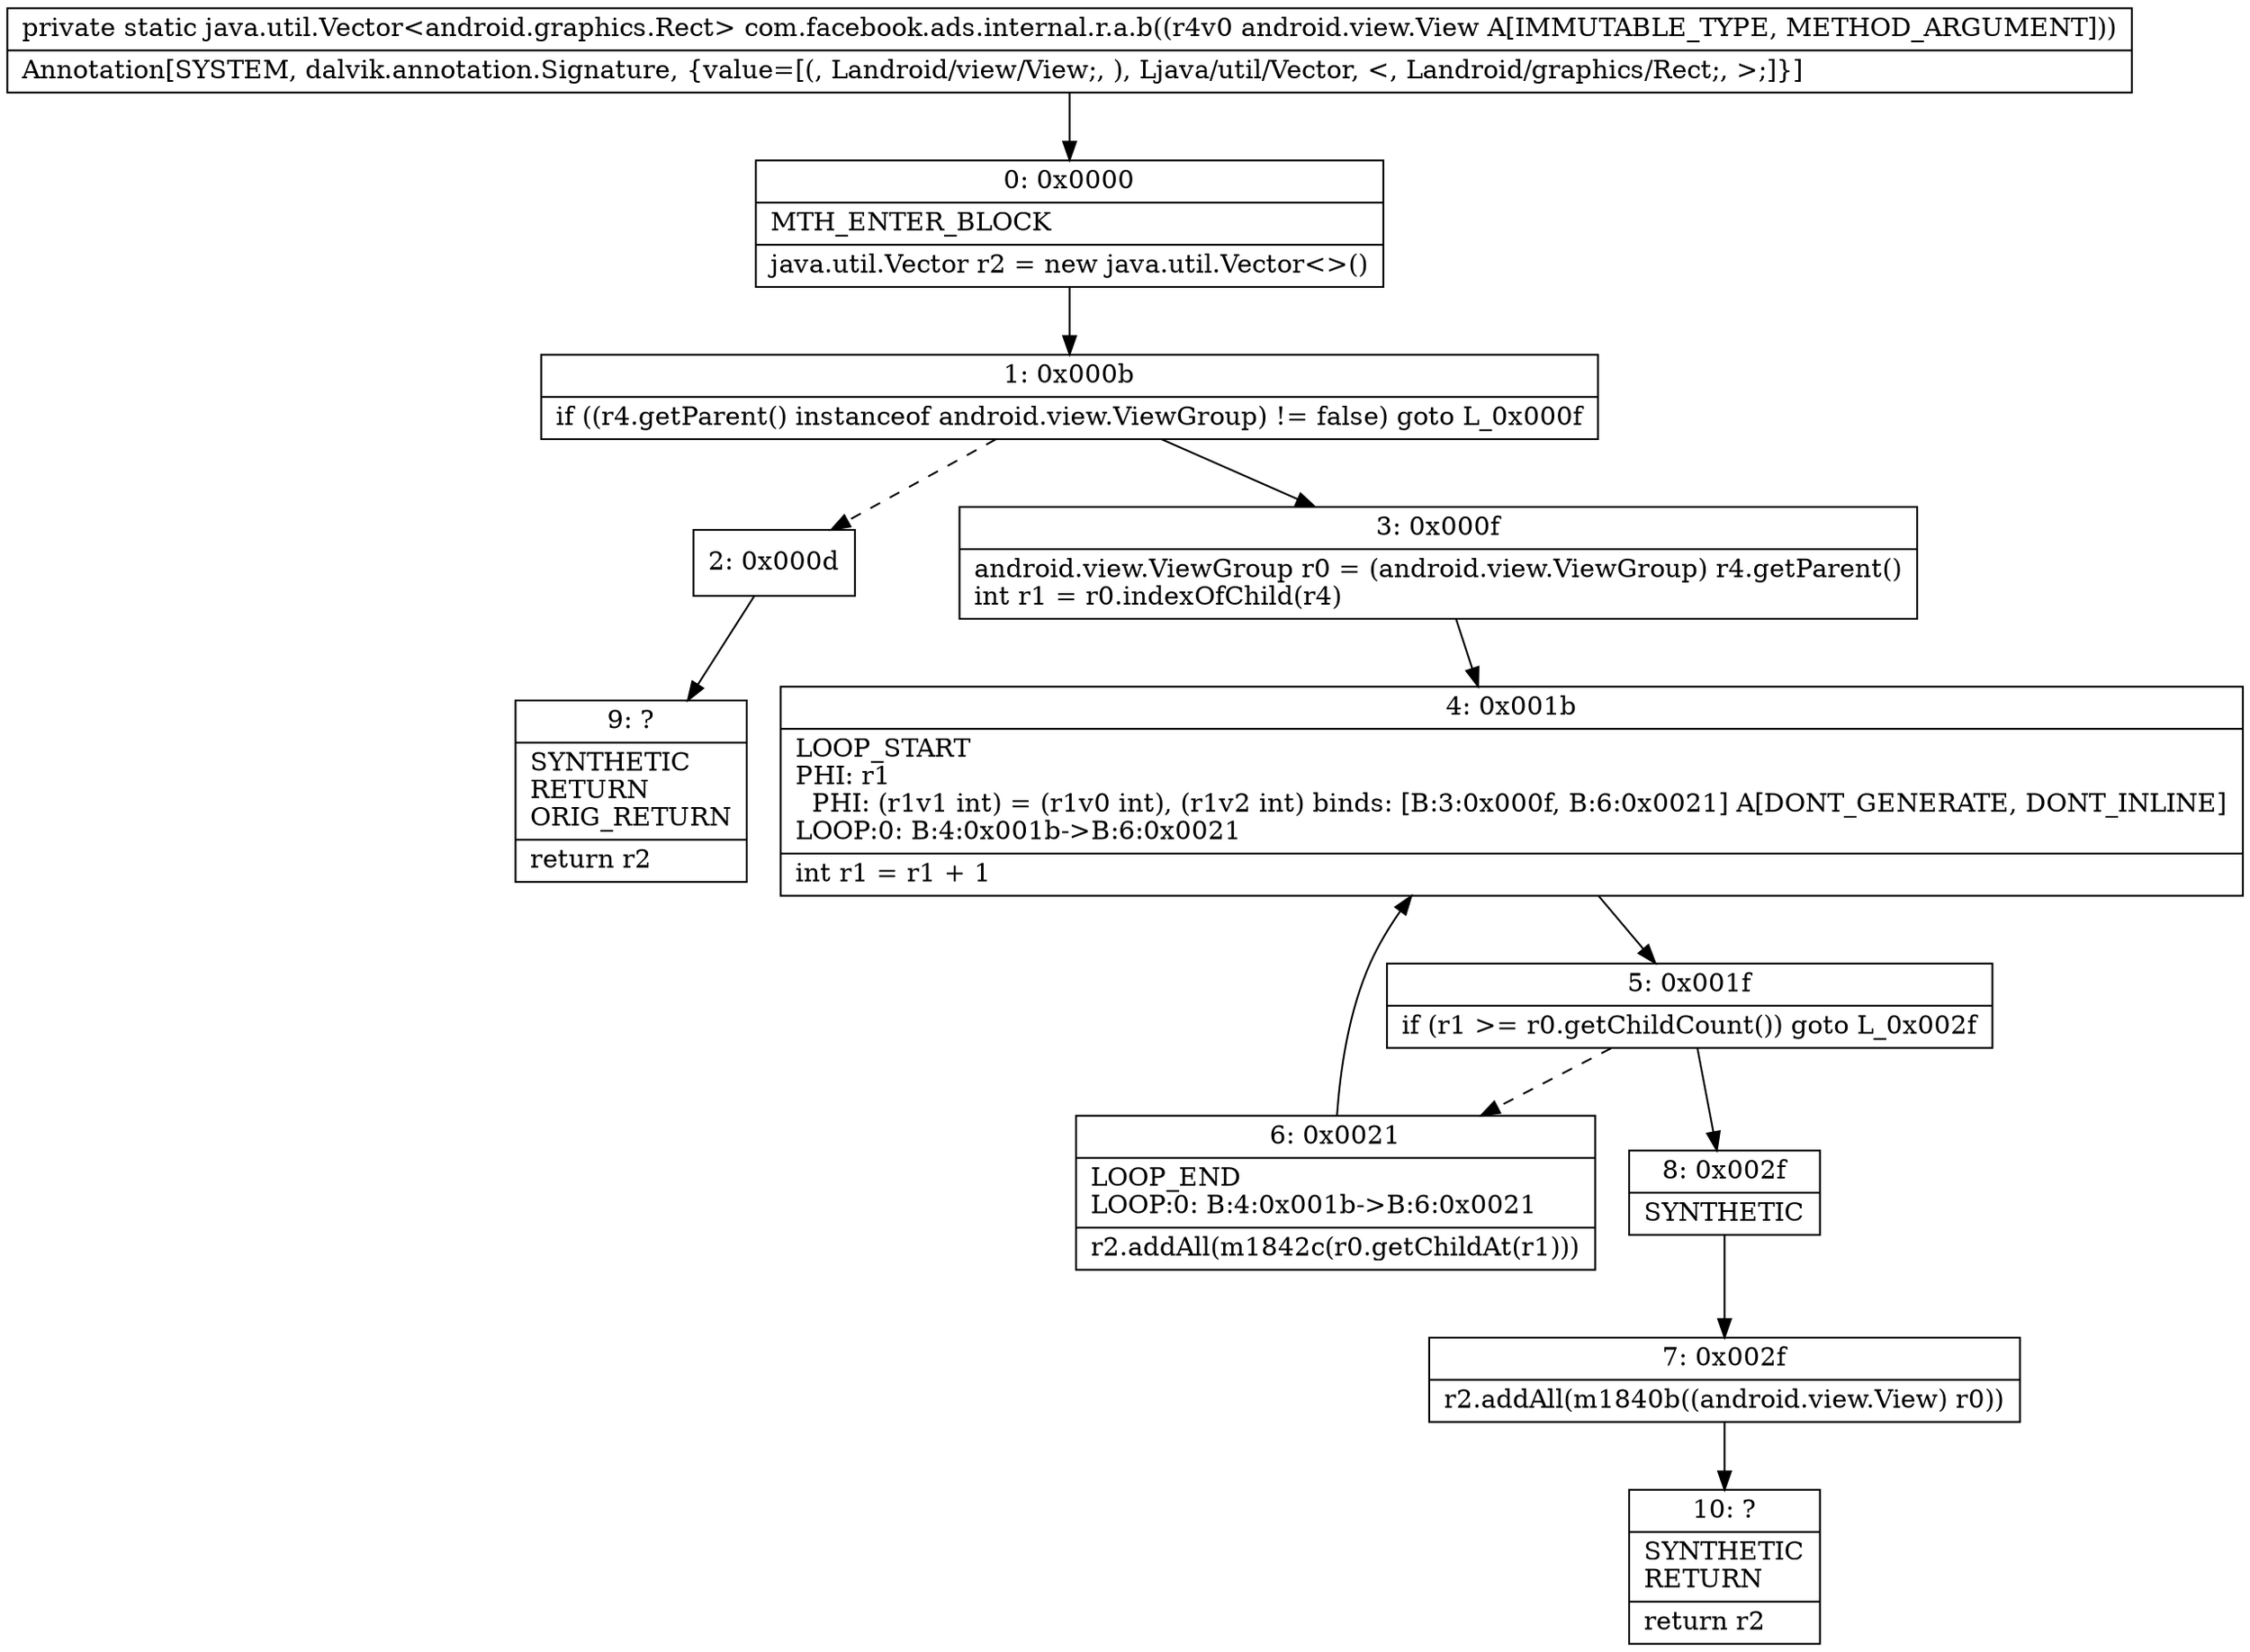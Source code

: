 digraph "CFG forcom.facebook.ads.internal.r.a.b(Landroid\/view\/View;)Ljava\/util\/Vector;" {
Node_0 [shape=record,label="{0\:\ 0x0000|MTH_ENTER_BLOCK\l|java.util.Vector r2 = new java.util.Vector\<\>()\l}"];
Node_1 [shape=record,label="{1\:\ 0x000b|if ((r4.getParent() instanceof android.view.ViewGroup) != false) goto L_0x000f\l}"];
Node_2 [shape=record,label="{2\:\ 0x000d}"];
Node_3 [shape=record,label="{3\:\ 0x000f|android.view.ViewGroup r0 = (android.view.ViewGroup) r4.getParent()\lint r1 = r0.indexOfChild(r4)\l}"];
Node_4 [shape=record,label="{4\:\ 0x001b|LOOP_START\lPHI: r1 \l  PHI: (r1v1 int) = (r1v0 int), (r1v2 int) binds: [B:3:0x000f, B:6:0x0021] A[DONT_GENERATE, DONT_INLINE]\lLOOP:0: B:4:0x001b\-\>B:6:0x0021\l|int r1 = r1 + 1\l}"];
Node_5 [shape=record,label="{5\:\ 0x001f|if (r1 \>= r0.getChildCount()) goto L_0x002f\l}"];
Node_6 [shape=record,label="{6\:\ 0x0021|LOOP_END\lLOOP:0: B:4:0x001b\-\>B:6:0x0021\l|r2.addAll(m1842c(r0.getChildAt(r1)))\l}"];
Node_7 [shape=record,label="{7\:\ 0x002f|r2.addAll(m1840b((android.view.View) r0))\l}"];
Node_8 [shape=record,label="{8\:\ 0x002f|SYNTHETIC\l}"];
Node_9 [shape=record,label="{9\:\ ?|SYNTHETIC\lRETURN\lORIG_RETURN\l|return r2\l}"];
Node_10 [shape=record,label="{10\:\ ?|SYNTHETIC\lRETURN\l|return r2\l}"];
MethodNode[shape=record,label="{private static java.util.Vector\<android.graphics.Rect\> com.facebook.ads.internal.r.a.b((r4v0 android.view.View A[IMMUTABLE_TYPE, METHOD_ARGUMENT]))  | Annotation[SYSTEM, dalvik.annotation.Signature, \{value=[(, Landroid\/view\/View;, ), Ljava\/util\/Vector, \<, Landroid\/graphics\/Rect;, \>;]\}]\l}"];
MethodNode -> Node_0;
Node_0 -> Node_1;
Node_1 -> Node_2[style=dashed];
Node_1 -> Node_3;
Node_2 -> Node_9;
Node_3 -> Node_4;
Node_4 -> Node_5;
Node_5 -> Node_6[style=dashed];
Node_5 -> Node_8;
Node_6 -> Node_4;
Node_7 -> Node_10;
Node_8 -> Node_7;
}

